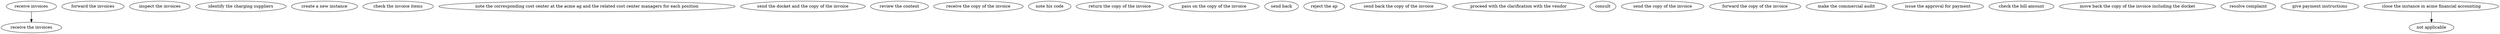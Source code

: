 strict digraph "doc-6.1" {
	graph [name="doc-6.1"];
	"receive invoices"	[attrs="{'type': 'Activity', 'label': 'receive invoices'}"];
	"receive the invoices"	[attrs="{'type': 'Activity', 'label': 'receive the invoices'}"];
	"receive invoices" -> "receive the invoices"	[attrs="{'type': 'flow', 'label': 'flow'}"];
	"forward the invoices"	[attrs="{'type': 'Activity', 'label': 'forward the invoices'}"];
	"inspect the invoices"	[attrs="{'type': 'Activity', 'label': 'inspect the invoices'}"];
	"identify the charging suppliers"	[attrs="{'type': 'Activity', 'label': 'identify the charging suppliers'}"];
	"create a new instance"	[attrs="{'type': 'Activity', 'label': 'create a new instance'}"];
	"check the invoice items"	[attrs="{'type': 'Activity', 'label': 'check the invoice items'}"];
	"note the corresponding cost center at the acme ag and the related cost center managers for each position"	[attrs="{'type': 'Activity', 'label': 'note the corresponding cost center at the acme ag and the related cost center managers for each position'}"];
	"send the docket and the copy of the invoice"	[attrs="{'type': 'Activity', 'label': 'send the docket and the copy of the invoice'}"];
	"review the content"	[attrs="{'type': 'Activity', 'label': 'review the content'}"];
	"receive the copy of the invoice"	[attrs="{'type': 'Activity', 'label': 'receive the copy of the invoice'}"];
	"note his code"	[attrs="{'type': 'Activity', 'label': 'note his code'}"];
	"return the copy of the invoice"	[attrs="{'type': 'Activity', 'label': 'return the copy of the invoice'}"];
	"pass on the copy of the invoice"	[attrs="{'type': 'Activity', 'label': 'pass on the copy of the invoice'}"];
	"send back"	[attrs="{'type': 'Activity', 'label': 'send back'}"];
	"reject the ap"	[attrs="{'type': 'Activity', 'label': 'reject the ap'}"];
	"send back the copy of the invoice"	[attrs="{'type': 'Activity', 'label': 'send back the copy of the invoice'}"];
	"proceed with the clarification with the vendor"	[attrs="{'type': 'Activity', 'label': 'proceed with the clarification with the vendor'}"];
	consult	[attrs="{'type': 'Activity', 'label': 'consult'}"];
	"send the copy of the invoice"	[attrs="{'type': 'Activity', 'label': 'send the copy of the invoice'}"];
	"forward the copy of the invoice"	[attrs="{'type': 'Activity', 'label': 'forward the copy of the invoice'}"];
	"make the commercial audit"	[attrs="{'type': 'Activity', 'label': 'make the commercial audit'}"];
	"issue the approval for payment"	[attrs="{'type': 'Activity', 'label': 'issue the approval for payment'}"];
	"check the bill amount"	[attrs="{'type': 'Activity', 'label': 'check the bill amount'}"];
	"move back the copy of the invoice including the docket"	[attrs="{'type': 'Activity', 'label': 'move back the copy of the invoice including the docket'}"];
	"resolve complaint"	[attrs="{'type': 'Activity', 'label': 'resolve complaint'}"];
	"give payment instructions"	[attrs="{'type': 'Activity', 'label': 'give payment instructions'}"];
	"close the instance in acme financial accounting"	[attrs="{'type': 'Activity', 'label': 'close the instance in acme financial accounting'}"];
	"not applicable"	[attrs="{'type': 'Actor', 'label': 'not applicable'}"];
	"close the instance in acme financial accounting" -> "not applicable"	[attrs="{'type': 'actor performer', 'label': 'actor performer'}"];
}
